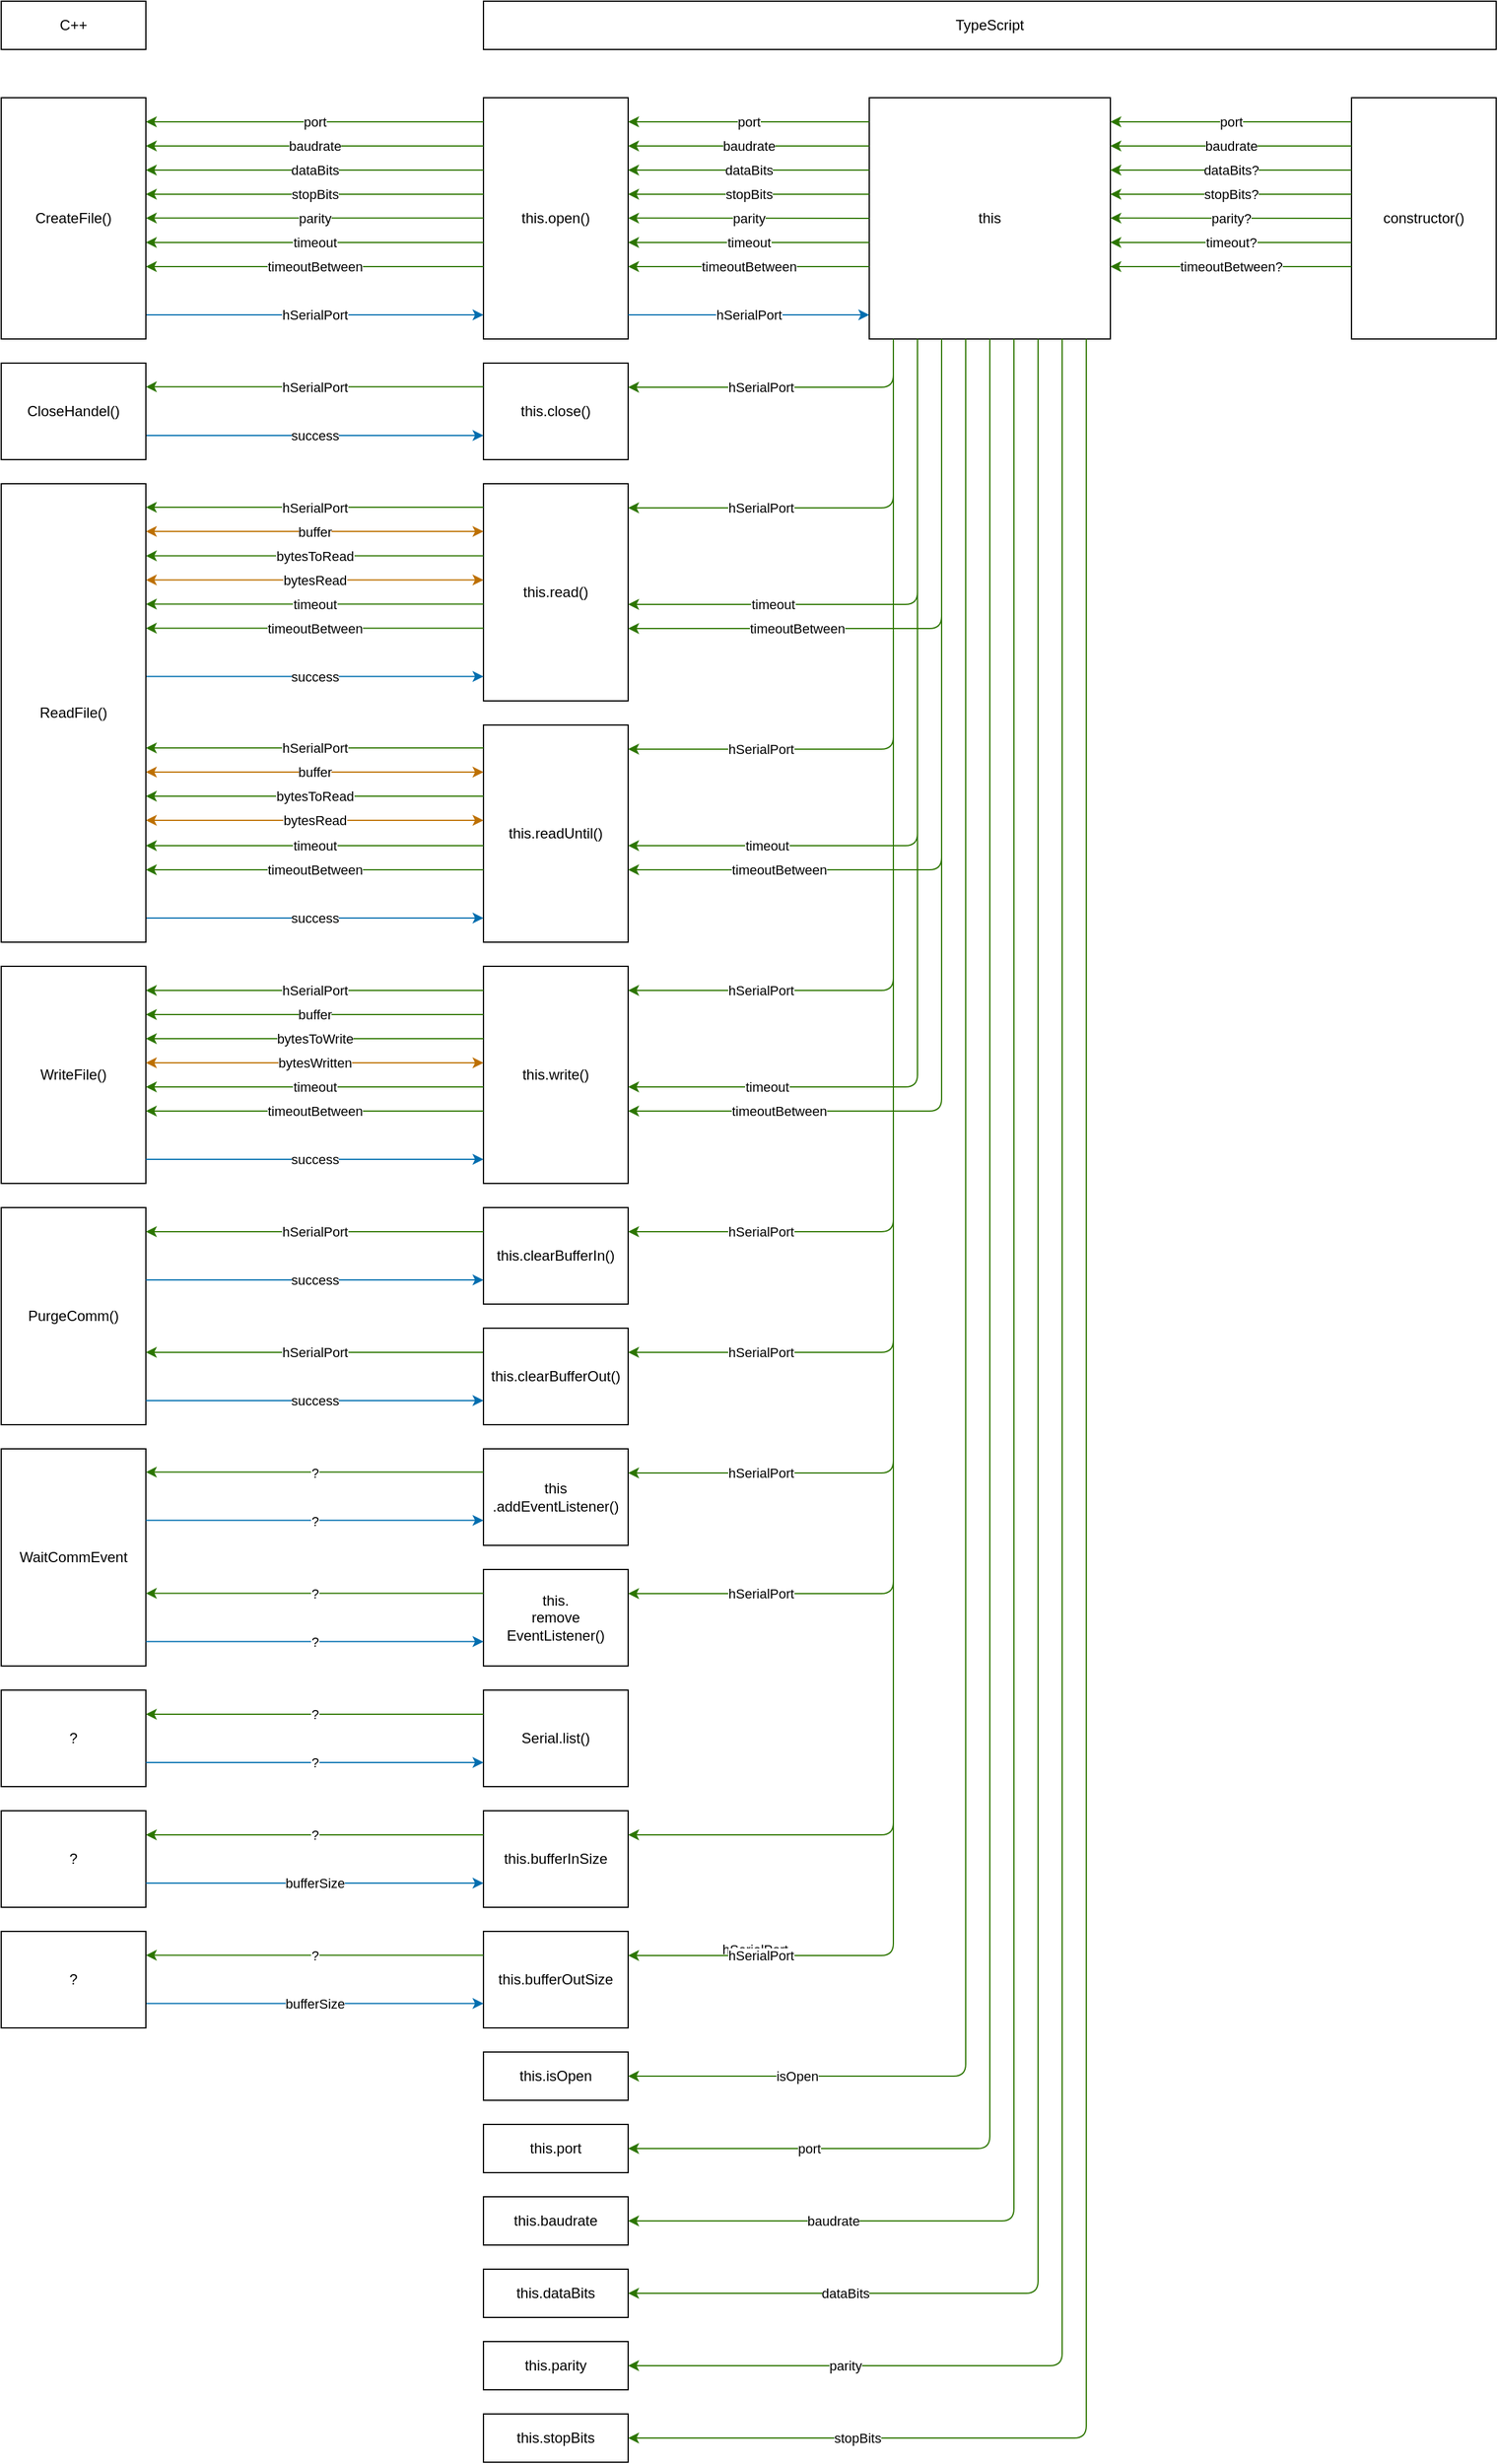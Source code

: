 <mxfile>
    <diagram id="6BHDI5Yu1fGclDImlAf5" name="Seite-1">
        <mxGraphModel dx="3342" dy="1607" grid="1" gridSize="10" guides="1" tooltips="1" connect="1" arrows="1" fold="1" page="1" pageScale="1" pageWidth="2000" pageHeight="2000" math="0" shadow="0">
            <root>
                <mxCell id="0"/>
                <mxCell id="1" parent="0"/>
                <mxCell id="4" value="this.open()" style="rounded=0;whiteSpace=wrap;html=1;" parent="1" vertex="1">
                    <mxGeometry x="520" y="160" width="120" height="200" as="geometry"/>
                </mxCell>
                <mxCell id="6" value="" style="endArrow=classic;html=1;fillColor=#60a917;strokeColor=#2D7600;" parent="1" edge="1">
                    <mxGeometry relative="1" as="geometry">
                        <mxPoint x="520" y="180" as="sourcePoint"/>
                        <mxPoint x="240" y="180" as="targetPoint"/>
                    </mxGeometry>
                </mxCell>
                <mxCell id="7" value="port" style="edgeLabel;resizable=0;html=1;align=center;verticalAlign=middle;" parent="6" connectable="0" vertex="1">
                    <mxGeometry relative="1" as="geometry"/>
                </mxCell>
                <mxCell id="8" value="" style="endArrow=classic;html=1;fillColor=#60a917;strokeColor=#2D7600;" parent="1" edge="1">
                    <mxGeometry relative="1" as="geometry">
                        <mxPoint x="520" y="200" as="sourcePoint"/>
                        <mxPoint x="240" y="200" as="targetPoint"/>
                    </mxGeometry>
                </mxCell>
                <mxCell id="9" value="baudrate" style="edgeLabel;resizable=0;html=1;align=center;verticalAlign=middle;" parent="8" connectable="0" vertex="1">
                    <mxGeometry relative="1" as="geometry"/>
                </mxCell>
                <mxCell id="10" value="" style="endArrow=classic;html=1;fillColor=#60a917;strokeColor=#2D7600;" parent="1" edge="1">
                    <mxGeometry relative="1" as="geometry">
                        <mxPoint x="520" y="220" as="sourcePoint"/>
                        <mxPoint x="240" y="220" as="targetPoint"/>
                    </mxGeometry>
                </mxCell>
                <mxCell id="11" value="dataBits" style="edgeLabel;resizable=0;html=1;align=center;verticalAlign=middle;" parent="10" connectable="0" vertex="1">
                    <mxGeometry relative="1" as="geometry"/>
                </mxCell>
                <mxCell id="12" value="" style="endArrow=classic;html=1;fillColor=#60a917;strokeColor=#2D7600;" parent="1" edge="1">
                    <mxGeometry relative="1" as="geometry">
                        <mxPoint x="520" y="240" as="sourcePoint"/>
                        <mxPoint x="240" y="240" as="targetPoint"/>
                    </mxGeometry>
                </mxCell>
                <mxCell id="13" value="stopBits" style="edgeLabel;resizable=0;html=1;align=center;verticalAlign=middle;" parent="12" connectable="0" vertex="1">
                    <mxGeometry relative="1" as="geometry"/>
                </mxCell>
                <mxCell id="14" value="" style="endArrow=classic;html=1;fillColor=#60a917;strokeColor=#2D7600;" parent="1" edge="1">
                    <mxGeometry relative="1" as="geometry">
                        <mxPoint x="520" y="259.8" as="sourcePoint"/>
                        <mxPoint x="240" y="259.8" as="targetPoint"/>
                    </mxGeometry>
                </mxCell>
                <mxCell id="15" value="parity" style="edgeLabel;resizable=0;html=1;align=center;verticalAlign=middle;" parent="14" connectable="0" vertex="1">
                    <mxGeometry relative="1" as="geometry"/>
                </mxCell>
                <mxCell id="16" value="" style="endArrow=classic;html=1;fillColor=#60a917;strokeColor=#2D7600;" parent="1" edge="1">
                    <mxGeometry relative="1" as="geometry">
                        <mxPoint x="520" y="280" as="sourcePoint"/>
                        <mxPoint x="240" y="280" as="targetPoint"/>
                    </mxGeometry>
                </mxCell>
                <mxCell id="17" value="timeout" style="edgeLabel;resizable=0;html=1;align=center;verticalAlign=middle;" parent="16" connectable="0" vertex="1">
                    <mxGeometry relative="1" as="geometry"/>
                </mxCell>
                <mxCell id="18" value="" style="endArrow=classic;html=1;fillColor=#60a917;strokeColor=#2D7600;" parent="1" edge="1">
                    <mxGeometry relative="1" as="geometry">
                        <mxPoint x="520" y="300" as="sourcePoint"/>
                        <mxPoint x="240" y="300" as="targetPoint"/>
                    </mxGeometry>
                </mxCell>
                <mxCell id="19" value="timeoutBetween" style="edgeLabel;resizable=0;html=1;align=center;verticalAlign=middle;" parent="18" connectable="0" vertex="1">
                    <mxGeometry relative="1" as="geometry"/>
                </mxCell>
                <mxCell id="20" value="" style="endArrow=classic;html=1;fillColor=#1ba1e2;strokeColor=#006EAF;" parent="1" edge="1">
                    <mxGeometry relative="1" as="geometry">
                        <mxPoint x="240" y="340" as="sourcePoint"/>
                        <mxPoint x="520" y="340" as="targetPoint"/>
                    </mxGeometry>
                </mxCell>
                <mxCell id="21" value="hSerialPort" style="edgeLabel;resizable=0;html=1;align=center;verticalAlign=middle;" parent="20" connectable="0" vertex="1">
                    <mxGeometry relative="1" as="geometry"/>
                </mxCell>
                <mxCell id="22" value="this.close()" style="rounded=0;whiteSpace=wrap;html=1;" parent="1" vertex="1">
                    <mxGeometry x="520" y="380" width="120" height="80" as="geometry"/>
                </mxCell>
                <mxCell id="23" value="" style="endArrow=classic;html=1;fillColor=#60a917;strokeColor=#2D7600;" parent="1" edge="1">
                    <mxGeometry relative="1" as="geometry">
                        <mxPoint x="520" y="399.66" as="sourcePoint"/>
                        <mxPoint x="240" y="399.66" as="targetPoint"/>
                    </mxGeometry>
                </mxCell>
                <mxCell id="24" value="hSerialPort" style="edgeLabel;resizable=0;html=1;align=center;verticalAlign=middle;" parent="23" connectable="0" vertex="1">
                    <mxGeometry relative="1" as="geometry"/>
                </mxCell>
                <mxCell id="25" value="this.read()" style="rounded=0;whiteSpace=wrap;html=1;" parent="1" vertex="1">
                    <mxGeometry x="520" y="480" width="120" height="180" as="geometry"/>
                </mxCell>
                <mxCell id="26" value="" style="endArrow=classic;html=1;fillColor=#60a917;strokeColor=#2D7600;" parent="1" edge="1">
                    <mxGeometry relative="1" as="geometry">
                        <mxPoint x="520" y="499.56" as="sourcePoint"/>
                        <mxPoint x="240" y="499.56" as="targetPoint"/>
                    </mxGeometry>
                </mxCell>
                <mxCell id="27" value="hSerialPort" style="edgeLabel;resizable=0;html=1;align=center;verticalAlign=middle;" parent="26" connectable="0" vertex="1">
                    <mxGeometry relative="1" as="geometry"/>
                </mxCell>
                <mxCell id="28" value="" style="endArrow=classic;html=1;startArrow=classic;startFill=1;fillColor=#f0a30a;strokeColor=#BD7000;" parent="1" edge="1">
                    <mxGeometry relative="1" as="geometry">
                        <mxPoint x="520" y="519.56" as="sourcePoint"/>
                        <mxPoint x="240" y="519.56" as="targetPoint"/>
                    </mxGeometry>
                </mxCell>
                <mxCell id="29" value="buffer" style="edgeLabel;resizable=0;html=1;align=center;verticalAlign=middle;" parent="28" connectable="0" vertex="1">
                    <mxGeometry relative="1" as="geometry"/>
                </mxCell>
                <mxCell id="30" value="" style="endArrow=classic;html=1;fillColor=#60a917;strokeColor=#2D7600;" parent="1" edge="1">
                    <mxGeometry relative="1" as="geometry">
                        <mxPoint x="520" y="539.76" as="sourcePoint"/>
                        <mxPoint x="240" y="539.76" as="targetPoint"/>
                    </mxGeometry>
                </mxCell>
                <mxCell id="31" value="bytesToRead" style="edgeLabel;resizable=0;html=1;align=center;verticalAlign=middle;" parent="30" connectable="0" vertex="1">
                    <mxGeometry relative="1" as="geometry"/>
                </mxCell>
                <mxCell id="32" value="" style="endArrow=classic;html=1;startArrow=classic;startFill=1;fillColor=#f0a30a;strokeColor=#BD7000;" parent="1" edge="1">
                    <mxGeometry relative="1" as="geometry">
                        <mxPoint x="520" y="559.76" as="sourcePoint"/>
                        <mxPoint x="240" y="559.76" as="targetPoint"/>
                    </mxGeometry>
                </mxCell>
                <mxCell id="33" value="bytesRead" style="edgeLabel;resizable=0;html=1;align=center;verticalAlign=middle;" parent="32" connectable="0" vertex="1">
                    <mxGeometry relative="1" as="geometry"/>
                </mxCell>
                <mxCell id="34" value="" style="endArrow=classic;html=1;fillColor=#1ba1e2;strokeColor=#006EAF;" parent="1" edge="1">
                    <mxGeometry relative="1" as="geometry">
                        <mxPoint x="240" y="639.76" as="sourcePoint"/>
                        <mxPoint x="520" y="639.76" as="targetPoint"/>
                    </mxGeometry>
                </mxCell>
                <mxCell id="35" value="success" style="edgeLabel;resizable=0;html=1;align=center;verticalAlign=middle;" parent="34" connectable="0" vertex="1">
                    <mxGeometry relative="1" as="geometry"/>
                </mxCell>
                <mxCell id="36" value="this.readUntil()" style="rounded=0;whiteSpace=wrap;html=1;" parent="1" vertex="1">
                    <mxGeometry x="520" y="680" width="120" height="180" as="geometry"/>
                </mxCell>
                <mxCell id="37" value="" style="endArrow=classic;html=1;fillColor=#60a917;strokeColor=#2D7600;" parent="1" edge="1">
                    <mxGeometry relative="1" as="geometry">
                        <mxPoint x="520" y="699" as="sourcePoint"/>
                        <mxPoint x="240" y="699" as="targetPoint"/>
                    </mxGeometry>
                </mxCell>
                <mxCell id="38" value="hSerialPort" style="edgeLabel;resizable=0;html=1;align=center;verticalAlign=middle;" parent="37" connectable="0" vertex="1">
                    <mxGeometry relative="1" as="geometry"/>
                </mxCell>
                <mxCell id="39" value="" style="endArrow=classic;html=1;startArrow=classic;startFill=1;fillColor=#f0a30a;strokeColor=#BD7000;" parent="1" edge="1">
                    <mxGeometry relative="1" as="geometry">
                        <mxPoint x="520" y="719" as="sourcePoint"/>
                        <mxPoint x="240" y="719" as="targetPoint"/>
                    </mxGeometry>
                </mxCell>
                <mxCell id="40" value="buffer" style="edgeLabel;resizable=0;html=1;align=center;verticalAlign=middle;" parent="39" connectable="0" vertex="1">
                    <mxGeometry relative="1" as="geometry"/>
                </mxCell>
                <mxCell id="41" value="" style="endArrow=classic;html=1;fillColor=#60a917;strokeColor=#2D7600;" parent="1" edge="1">
                    <mxGeometry relative="1" as="geometry">
                        <mxPoint x="520" y="739" as="sourcePoint"/>
                        <mxPoint x="240" y="739" as="targetPoint"/>
                    </mxGeometry>
                </mxCell>
                <mxCell id="42" value="bytesToRead" style="edgeLabel;resizable=0;html=1;align=center;verticalAlign=middle;" parent="41" connectable="0" vertex="1">
                    <mxGeometry relative="1" as="geometry"/>
                </mxCell>
                <mxCell id="43" value="" style="endArrow=classic;html=1;startArrow=classic;startFill=1;fillColor=#f0a30a;strokeColor=#BD7000;" parent="1" edge="1">
                    <mxGeometry relative="1" as="geometry">
                        <mxPoint x="520" y="759" as="sourcePoint"/>
                        <mxPoint x="240" y="759" as="targetPoint"/>
                    </mxGeometry>
                </mxCell>
                <mxCell id="44" value="bytesRead" style="edgeLabel;resizable=0;html=1;align=center;verticalAlign=middle;" parent="43" connectable="0" vertex="1">
                    <mxGeometry relative="1" as="geometry"/>
                </mxCell>
                <mxCell id="45" value="" style="endArrow=classic;html=1;fillColor=#1ba1e2;strokeColor=#006EAF;" parent="1" edge="1">
                    <mxGeometry relative="1" as="geometry">
                        <mxPoint x="240" y="840" as="sourcePoint"/>
                        <mxPoint x="520" y="840" as="targetPoint"/>
                    </mxGeometry>
                </mxCell>
                <mxCell id="46" value="success" style="edgeLabel;resizable=0;html=1;align=center;verticalAlign=middle;" parent="45" connectable="0" vertex="1">
                    <mxGeometry relative="1" as="geometry"/>
                </mxCell>
                <mxCell id="47" value="" style="endArrow=classic;html=1;fillColor=#60a917;strokeColor=#2D7600;" parent="1" edge="1">
                    <mxGeometry relative="1" as="geometry">
                        <mxPoint x="520" y="579.76" as="sourcePoint"/>
                        <mxPoint x="240" y="579.76" as="targetPoint"/>
                    </mxGeometry>
                </mxCell>
                <mxCell id="48" value="timeout" style="edgeLabel;resizable=0;html=1;align=center;verticalAlign=middle;" parent="47" connectable="0" vertex="1">
                    <mxGeometry relative="1" as="geometry"/>
                </mxCell>
                <mxCell id="49" value="" style="endArrow=classic;html=1;fillColor=#60a917;strokeColor=#2D7600;" parent="1" edge="1">
                    <mxGeometry relative="1" as="geometry">
                        <mxPoint x="520" y="599.76" as="sourcePoint"/>
                        <mxPoint x="240" y="599.76" as="targetPoint"/>
                    </mxGeometry>
                </mxCell>
                <mxCell id="50" value="timeoutBetween" style="edgeLabel;resizable=0;html=1;align=center;verticalAlign=middle;" parent="49" connectable="0" vertex="1">
                    <mxGeometry relative="1" as="geometry"/>
                </mxCell>
                <mxCell id="55" value="" style="endArrow=classic;html=1;fillColor=#1ba1e2;strokeColor=#006EAF;" parent="1" edge="1">
                    <mxGeometry relative="1" as="geometry">
                        <mxPoint x="240" y="440" as="sourcePoint"/>
                        <mxPoint x="520" y="440" as="targetPoint"/>
                    </mxGeometry>
                </mxCell>
                <mxCell id="56" value="success" style="edgeLabel;resizable=0;html=1;align=center;verticalAlign=middle;" parent="55" connectable="0" vertex="1">
                    <mxGeometry relative="1" as="geometry"/>
                </mxCell>
                <mxCell id="57" value="CloseHandel()" style="rounded=0;whiteSpace=wrap;html=1;" parent="1" vertex="1">
                    <mxGeometry x="120" y="380" width="120" height="80" as="geometry"/>
                </mxCell>
                <mxCell id="59" value="CreateFile()" style="rounded=0;whiteSpace=wrap;html=1;" parent="1" vertex="1">
                    <mxGeometry x="120" y="160" width="120" height="200" as="geometry"/>
                </mxCell>
                <mxCell id="60" value="ReadFile()" style="rounded=0;whiteSpace=wrap;html=1;" parent="1" vertex="1">
                    <mxGeometry x="120" y="480" width="120" height="380" as="geometry"/>
                </mxCell>
                <mxCell id="61" value="" style="endArrow=classic;html=1;fillColor=#60a917;strokeColor=#2D7600;" parent="1" edge="1">
                    <mxGeometry relative="1" as="geometry">
                        <mxPoint x="520.0" y="780" as="sourcePoint"/>
                        <mxPoint x="240" y="780" as="targetPoint"/>
                    </mxGeometry>
                </mxCell>
                <mxCell id="62" value="timeout" style="edgeLabel;resizable=0;html=1;align=center;verticalAlign=middle;" parent="61" connectable="0" vertex="1">
                    <mxGeometry relative="1" as="geometry"/>
                </mxCell>
                <mxCell id="63" value="" style="endArrow=classic;html=1;fillColor=#60a917;strokeColor=#2D7600;" parent="1" edge="1">
                    <mxGeometry relative="1" as="geometry">
                        <mxPoint x="520.0" y="800" as="sourcePoint"/>
                        <mxPoint x="240" y="800" as="targetPoint"/>
                    </mxGeometry>
                </mxCell>
                <mxCell id="64" value="timeoutBetween" style="edgeLabel;resizable=0;html=1;align=center;verticalAlign=middle;" parent="63" connectable="0" vertex="1">
                    <mxGeometry relative="1" as="geometry"/>
                </mxCell>
                <mxCell id="65" value="this.write()" style="rounded=0;whiteSpace=wrap;html=1;" parent="1" vertex="1">
                    <mxGeometry x="520" y="880" width="120" height="180" as="geometry"/>
                </mxCell>
                <mxCell id="66" value="" style="endArrow=classic;html=1;fillColor=#60a917;strokeColor=#2D7600;" parent="1" edge="1">
                    <mxGeometry relative="1" as="geometry">
                        <mxPoint x="520.0" y="900" as="sourcePoint"/>
                        <mxPoint x="240" y="900" as="targetPoint"/>
                    </mxGeometry>
                </mxCell>
                <mxCell id="67" value="hSerialPort" style="edgeLabel;resizable=0;html=1;align=center;verticalAlign=middle;" parent="66" connectable="0" vertex="1">
                    <mxGeometry relative="1" as="geometry"/>
                </mxCell>
                <mxCell id="68" value="WriteFile()" style="rounded=0;whiteSpace=wrap;html=1;" parent="1" vertex="1">
                    <mxGeometry x="120" y="880" width="120" height="180" as="geometry"/>
                </mxCell>
                <mxCell id="69" value="" style="endArrow=classic;html=1;startArrow=none;startFill=0;endFill=1;fillColor=#60a917;strokeColor=#2D7600;" parent="1" edge="1">
                    <mxGeometry relative="1" as="geometry">
                        <mxPoint x="520.0" y="920" as="sourcePoint"/>
                        <mxPoint x="240" y="920" as="targetPoint"/>
                    </mxGeometry>
                </mxCell>
                <mxCell id="70" value="buffer" style="edgeLabel;resizable=0;html=1;align=center;verticalAlign=middle;" parent="69" connectable="0" vertex="1">
                    <mxGeometry relative="1" as="geometry"/>
                </mxCell>
                <mxCell id="71" value="" style="endArrow=classic;html=1;fillColor=#60a917;strokeColor=#2D7600;" parent="1" edge="1">
                    <mxGeometry relative="1" as="geometry">
                        <mxPoint x="520.0" y="940" as="sourcePoint"/>
                        <mxPoint x="240" y="940" as="targetPoint"/>
                    </mxGeometry>
                </mxCell>
                <mxCell id="72" value="bytesToWrite" style="edgeLabel;resizable=0;html=1;align=center;verticalAlign=middle;" parent="71" connectable="0" vertex="1">
                    <mxGeometry relative="1" as="geometry"/>
                </mxCell>
                <mxCell id="73" value="" style="endArrow=classic;html=1;startArrow=classic;startFill=1;fillColor=#f0a30a;strokeColor=#BD7000;" parent="1" edge="1">
                    <mxGeometry relative="1" as="geometry">
                        <mxPoint x="520.0" y="960" as="sourcePoint"/>
                        <mxPoint x="240" y="960" as="targetPoint"/>
                    </mxGeometry>
                </mxCell>
                <mxCell id="74" value="bytesWritten" style="edgeLabel;resizable=0;html=1;align=center;verticalAlign=middle;" parent="73" connectable="0" vertex="1">
                    <mxGeometry relative="1" as="geometry"/>
                </mxCell>
                <mxCell id="75" value="" style="endArrow=classic;html=1;fillColor=#1ba1e2;strokeColor=#006EAF;" parent="1" edge="1">
                    <mxGeometry relative="1" as="geometry">
                        <mxPoint x="240" y="1040.0" as="sourcePoint"/>
                        <mxPoint x="520.0" y="1040.0" as="targetPoint"/>
                    </mxGeometry>
                </mxCell>
                <mxCell id="76" value="success" style="edgeLabel;resizable=0;html=1;align=center;verticalAlign=middle;" parent="75" connectable="0" vertex="1">
                    <mxGeometry relative="1" as="geometry"/>
                </mxCell>
                <mxCell id="77" value="this.clearBufferIn()" style="rounded=0;whiteSpace=wrap;html=1;" parent="1" vertex="1">
                    <mxGeometry x="520" y="1080" width="120" height="80" as="geometry"/>
                </mxCell>
                <mxCell id="78" value="PurgeComm()" style="rounded=0;whiteSpace=wrap;html=1;" parent="1" vertex="1">
                    <mxGeometry x="120" y="1080" width="120" height="180" as="geometry"/>
                </mxCell>
                <mxCell id="79" value="" style="endArrow=classic;html=1;fillColor=#60a917;strokeColor=#2D7600;" parent="1" edge="1">
                    <mxGeometry relative="1" as="geometry">
                        <mxPoint x="520.0" y="1100.0" as="sourcePoint"/>
                        <mxPoint x="240" y="1100.0" as="targetPoint"/>
                    </mxGeometry>
                </mxCell>
                <mxCell id="80" value="hSerialPort" style="edgeLabel;resizable=0;html=1;align=center;verticalAlign=middle;" parent="79" connectable="0" vertex="1">
                    <mxGeometry relative="1" as="geometry"/>
                </mxCell>
                <mxCell id="81" value="" style="endArrow=classic;html=1;fillColor=#1ba1e2;strokeColor=#006EAF;" parent="1" edge="1">
                    <mxGeometry relative="1" as="geometry">
                        <mxPoint x="240" y="1140.0" as="sourcePoint"/>
                        <mxPoint x="520.0" y="1140.0" as="targetPoint"/>
                    </mxGeometry>
                </mxCell>
                <mxCell id="82" value="success" style="edgeLabel;resizable=0;html=1;align=center;verticalAlign=middle;" parent="81" connectable="0" vertex="1">
                    <mxGeometry relative="1" as="geometry"/>
                </mxCell>
                <mxCell id="85" value="" style="endArrow=classic;html=1;fillColor=#60a917;strokeColor=#2D7600;" parent="1" edge="1">
                    <mxGeometry relative="1" as="geometry">
                        <mxPoint x="520.0" y="1200.0" as="sourcePoint"/>
                        <mxPoint x="240" y="1200.0" as="targetPoint"/>
                    </mxGeometry>
                </mxCell>
                <mxCell id="86" value="hSerialPort" style="edgeLabel;resizable=0;html=1;align=center;verticalAlign=middle;" parent="85" connectable="0" vertex="1">
                    <mxGeometry relative="1" as="geometry"/>
                </mxCell>
                <mxCell id="87" value="this.clearBufferOut()" style="rounded=0;whiteSpace=wrap;html=1;" parent="1" vertex="1">
                    <mxGeometry x="520" y="1180" width="120" height="80" as="geometry"/>
                </mxCell>
                <mxCell id="88" value="" style="endArrow=classic;html=1;fillColor=#1ba1e2;strokeColor=#006EAF;" parent="1" edge="1">
                    <mxGeometry relative="1" as="geometry">
                        <mxPoint x="240" y="1240.0" as="sourcePoint"/>
                        <mxPoint x="520.0" y="1240.0" as="targetPoint"/>
                    </mxGeometry>
                </mxCell>
                <mxCell id="89" value="success" style="edgeLabel;resizable=0;html=1;align=center;verticalAlign=middle;" parent="88" connectable="0" vertex="1">
                    <mxGeometry relative="1" as="geometry"/>
                </mxCell>
                <mxCell id="90" value="Serial.list()" style="rounded=0;whiteSpace=wrap;html=1;" parent="1" vertex="1">
                    <mxGeometry x="520" y="1480" width="120" height="80" as="geometry"/>
                </mxCell>
                <mxCell id="91" value="?" style="rounded=0;whiteSpace=wrap;html=1;" parent="1" vertex="1">
                    <mxGeometry x="120" y="1480" width="120" height="80" as="geometry"/>
                </mxCell>
                <mxCell id="92" value="" style="endArrow=classic;html=1;fillColor=#1ba1e2;strokeColor=#006EAF;" parent="1" edge="1">
                    <mxGeometry relative="1" as="geometry">
                        <mxPoint x="240" y="1540.0" as="sourcePoint"/>
                        <mxPoint x="520.0" y="1540.0" as="targetPoint"/>
                    </mxGeometry>
                </mxCell>
                <mxCell id="93" value="?" style="edgeLabel;resizable=0;html=1;align=center;verticalAlign=middle;" parent="92" connectable="0" vertex="1">
                    <mxGeometry relative="1" as="geometry"/>
                </mxCell>
                <mxCell id="94" value="" style="endArrow=classic;html=1;fillColor=#60a917;strokeColor=#2D7600;" parent="1" edge="1">
                    <mxGeometry relative="1" as="geometry">
                        <mxPoint x="520.0" y="1500.0" as="sourcePoint"/>
                        <mxPoint x="240" y="1500.0" as="targetPoint"/>
                    </mxGeometry>
                </mxCell>
                <mxCell id="95" value="?" style="edgeLabel;resizable=0;html=1;align=center;verticalAlign=middle;" parent="94" connectable="0" vertex="1">
                    <mxGeometry relative="1" as="geometry"/>
                </mxCell>
                <mxCell id="96" value="?" style="rounded=0;whiteSpace=wrap;html=1;" parent="1" vertex="1">
                    <mxGeometry x="120" y="1580" width="120" height="80" as="geometry"/>
                </mxCell>
                <mxCell id="97" value="this.bufferInSize" style="rounded=0;whiteSpace=wrap;html=1;" parent="1" vertex="1">
                    <mxGeometry x="520" y="1580" width="120" height="80" as="geometry"/>
                </mxCell>
                <mxCell id="98" value="this.bufferOutSize" style="rounded=0;whiteSpace=wrap;html=1;" parent="1" vertex="1">
                    <mxGeometry x="520" y="1680" width="120" height="80" as="geometry"/>
                </mxCell>
                <mxCell id="99" value="" style="endArrow=classic;html=1;fillColor=#60a917;strokeColor=#2D7600;" parent="1" edge="1">
                    <mxGeometry relative="1" as="geometry">
                        <mxPoint x="520.0" y="1600.0" as="sourcePoint"/>
                        <mxPoint x="240" y="1600.0" as="targetPoint"/>
                    </mxGeometry>
                </mxCell>
                <mxCell id="100" value="?" style="edgeLabel;resizable=0;html=1;align=center;verticalAlign=middle;" parent="99" connectable="0" vertex="1">
                    <mxGeometry relative="1" as="geometry"/>
                </mxCell>
                <mxCell id="101" value="" style="endArrow=classic;html=1;fillColor=#1ba1e2;strokeColor=#006EAF;" parent="1" edge="1">
                    <mxGeometry relative="1" as="geometry">
                        <mxPoint x="240" y="1640.0" as="sourcePoint"/>
                        <mxPoint x="520.0" y="1640.0" as="targetPoint"/>
                    </mxGeometry>
                </mxCell>
                <mxCell id="102" value="bufferSize" style="edgeLabel;resizable=0;html=1;align=center;verticalAlign=middle;" parent="101" connectable="0" vertex="1">
                    <mxGeometry relative="1" as="geometry"/>
                </mxCell>
                <mxCell id="103" value="" style="endArrow=classic;html=1;fillColor=#60a917;strokeColor=#2D7600;" parent="1" edge="1">
                    <mxGeometry relative="1" as="geometry">
                        <mxPoint x="520.0" y="1699.76" as="sourcePoint"/>
                        <mxPoint x="240" y="1699.76" as="targetPoint"/>
                    </mxGeometry>
                </mxCell>
                <mxCell id="104" value="?" style="edgeLabel;resizable=0;html=1;align=center;verticalAlign=middle;" parent="103" connectable="0" vertex="1">
                    <mxGeometry relative="1" as="geometry"/>
                </mxCell>
                <mxCell id="105" value="" style="endArrow=classic;html=1;fillColor=#1ba1e2;strokeColor=#006EAF;" parent="1" edge="1">
                    <mxGeometry relative="1" as="geometry">
                        <mxPoint x="240" y="1739.76" as="sourcePoint"/>
                        <mxPoint x="520.0" y="1739.76" as="targetPoint"/>
                    </mxGeometry>
                </mxCell>
                <mxCell id="106" value="bufferSize" style="edgeLabel;resizable=0;html=1;align=center;verticalAlign=middle;" parent="105" connectable="0" vertex="1">
                    <mxGeometry relative="1" as="geometry"/>
                </mxCell>
                <mxCell id="107" value="?" style="rounded=0;whiteSpace=wrap;html=1;" parent="1" vertex="1">
                    <mxGeometry x="120" y="1680" width="120" height="80" as="geometry"/>
                </mxCell>
                <mxCell id="108" value="constructor()" style="rounded=0;whiteSpace=wrap;html=1;" parent="1" vertex="1">
                    <mxGeometry x="1240" y="160" width="120" height="200" as="geometry"/>
                </mxCell>
                <mxCell id="123" value="this" style="rounded=0;whiteSpace=wrap;html=1;" parent="1" vertex="1">
                    <mxGeometry x="840" y="160" width="200" height="200" as="geometry"/>
                </mxCell>
                <mxCell id="125" value="" style="endArrow=classic;html=1;fillColor=#60a917;strokeColor=#2D7600;" parent="1" edge="1">
                    <mxGeometry relative="1" as="geometry">
                        <mxPoint x="840" y="180" as="sourcePoint"/>
                        <mxPoint x="640" y="180" as="targetPoint"/>
                    </mxGeometry>
                </mxCell>
                <mxCell id="126" value="port" style="edgeLabel;resizable=0;html=1;align=center;verticalAlign=middle;" parent="125" connectable="0" vertex="1">
                    <mxGeometry relative="1" as="geometry"/>
                </mxCell>
                <mxCell id="127" value="" style="endArrow=classic;html=1;fillColor=#60a917;strokeColor=#2D7600;" parent="1" edge="1">
                    <mxGeometry relative="1" as="geometry">
                        <mxPoint x="840" y="200" as="sourcePoint"/>
                        <mxPoint x="640" y="200" as="targetPoint"/>
                    </mxGeometry>
                </mxCell>
                <mxCell id="128" value="baudrate" style="edgeLabel;resizable=0;html=1;align=center;verticalAlign=middle;" parent="127" connectable="0" vertex="1">
                    <mxGeometry relative="1" as="geometry"/>
                </mxCell>
                <mxCell id="129" value="" style="endArrow=classic;html=1;fillColor=#60a917;strokeColor=#2D7600;" parent="1" edge="1">
                    <mxGeometry relative="1" as="geometry">
                        <mxPoint x="840" y="220" as="sourcePoint"/>
                        <mxPoint x="640" y="220" as="targetPoint"/>
                    </mxGeometry>
                </mxCell>
                <mxCell id="130" value="dataBits" style="edgeLabel;resizable=0;html=1;align=center;verticalAlign=middle;" parent="129" connectable="0" vertex="1">
                    <mxGeometry relative="1" as="geometry"/>
                </mxCell>
                <mxCell id="131" value="" style="endArrow=classic;html=1;fillColor=#60a917;strokeColor=#2D7600;" parent="1" edge="1">
                    <mxGeometry relative="1" as="geometry">
                        <mxPoint x="840" y="240" as="sourcePoint"/>
                        <mxPoint x="640" y="240" as="targetPoint"/>
                    </mxGeometry>
                </mxCell>
                <mxCell id="132" value="stopBits" style="edgeLabel;resizable=0;html=1;align=center;verticalAlign=middle;" parent="131" connectable="0" vertex="1">
                    <mxGeometry relative="1" as="geometry"/>
                </mxCell>
                <mxCell id="133" value="" style="endArrow=classic;html=1;fillColor=#60a917;strokeColor=#2D7600;" parent="1" edge="1">
                    <mxGeometry relative="1" as="geometry">
                        <mxPoint x="840" y="260" as="sourcePoint"/>
                        <mxPoint x="640" y="259.8" as="targetPoint"/>
                    </mxGeometry>
                </mxCell>
                <mxCell id="134" value="parity" style="edgeLabel;resizable=0;html=1;align=center;verticalAlign=middle;" parent="133" connectable="0" vertex="1">
                    <mxGeometry relative="1" as="geometry"/>
                </mxCell>
                <mxCell id="135" value="" style="endArrow=classic;html=1;fillColor=#60a917;strokeColor=#2D7600;" parent="1" edge="1">
                    <mxGeometry relative="1" as="geometry">
                        <mxPoint x="840" y="280" as="sourcePoint"/>
                        <mxPoint x="640" y="280" as="targetPoint"/>
                    </mxGeometry>
                </mxCell>
                <mxCell id="136" value="timeout" style="edgeLabel;resizable=0;html=1;align=center;verticalAlign=middle;" parent="135" connectable="0" vertex="1">
                    <mxGeometry relative="1" as="geometry"/>
                </mxCell>
                <mxCell id="137" value="" style="endArrow=classic;html=1;fillColor=#60a917;strokeColor=#2D7600;" parent="1" edge="1">
                    <mxGeometry relative="1" as="geometry">
                        <mxPoint x="840" y="300" as="sourcePoint"/>
                        <mxPoint x="640" y="300" as="targetPoint"/>
                    </mxGeometry>
                </mxCell>
                <mxCell id="138" value="timeoutBetween" style="edgeLabel;resizable=0;html=1;align=center;verticalAlign=middle;" parent="137" connectable="0" vertex="1">
                    <mxGeometry relative="1" as="geometry"/>
                </mxCell>
                <mxCell id="139" value="" style="endArrow=classic;html=1;fillColor=#1ba1e2;strokeColor=#006EAF;" parent="1" edge="1">
                    <mxGeometry relative="1" as="geometry">
                        <mxPoint x="640" y="340" as="sourcePoint"/>
                        <mxPoint x="840" y="340" as="targetPoint"/>
                    </mxGeometry>
                </mxCell>
                <mxCell id="140" value="hSerialPort" style="edgeLabel;resizable=0;html=1;align=center;verticalAlign=middle;" parent="139" connectable="0" vertex="1">
                    <mxGeometry relative="1" as="geometry"/>
                </mxCell>
                <mxCell id="141" value="" style="endArrow=classic;html=1;fillColor=#60a917;strokeColor=#2D7600;" parent="1" edge="1">
                    <mxGeometry relative="1" as="geometry">
                        <mxPoint x="860" y="360" as="sourcePoint"/>
                        <mxPoint x="640" y="400" as="targetPoint"/>
                        <Array as="points">
                            <mxPoint x="860" y="400"/>
                        </Array>
                    </mxGeometry>
                </mxCell>
                <mxCell id="142" value="hSerialPort" style="edgeLabel;resizable=0;html=1;align=center;verticalAlign=middle;" parent="141" connectable="0" vertex="1">
                    <mxGeometry relative="1" as="geometry">
                        <mxPoint x="-20" as="offset"/>
                    </mxGeometry>
                </mxCell>
                <mxCell id="143" value="" style="endArrow=classic;html=1;fillColor=#60a917;strokeColor=#2D7600;" parent="1" edge="1">
                    <mxGeometry relative="1" as="geometry">
                        <mxPoint x="860" y="390" as="sourcePoint"/>
                        <mxPoint x="640" y="500" as="targetPoint"/>
                        <Array as="points">
                            <mxPoint x="860" y="500"/>
                        </Array>
                    </mxGeometry>
                </mxCell>
                <mxCell id="144" value="hSerialPort" style="edgeLabel;resizable=0;html=1;align=center;verticalAlign=middle;" parent="143" connectable="0" vertex="1">
                    <mxGeometry relative="1" as="geometry">
                        <mxPoint x="-55" as="offset"/>
                    </mxGeometry>
                </mxCell>
                <mxCell id="145" value="" style="endArrow=classic;html=1;fillColor=#60a917;strokeColor=#2D7600;" parent="1" edge="1">
                    <mxGeometry relative="1" as="geometry">
                        <mxPoint x="880" y="360" as="sourcePoint"/>
                        <mxPoint x="640" y="580" as="targetPoint"/>
                        <Array as="points">
                            <mxPoint x="880" y="580"/>
                        </Array>
                    </mxGeometry>
                </mxCell>
                <mxCell id="146" value="timeout" style="edgeLabel;resizable=0;html=1;align=center;verticalAlign=middle;" parent="145" connectable="0" vertex="1">
                    <mxGeometry relative="1" as="geometry">
                        <mxPoint x="-110" as="offset"/>
                    </mxGeometry>
                </mxCell>
                <mxCell id="147" value="" style="endArrow=classic;html=1;fillColor=#60a917;strokeColor=#2D7600;" parent="1" edge="1">
                    <mxGeometry relative="1" as="geometry">
                        <mxPoint x="900" y="360" as="sourcePoint"/>
                        <mxPoint x="640" y="600" as="targetPoint"/>
                        <Array as="points">
                            <mxPoint x="900" y="600"/>
                        </Array>
                    </mxGeometry>
                </mxCell>
                <mxCell id="148" value="timeoutBetween" style="edgeLabel;resizable=0;html=1;align=center;verticalAlign=middle;" parent="147" connectable="0" vertex="1">
                    <mxGeometry relative="1" as="geometry">
                        <mxPoint x="-110" as="offset"/>
                    </mxGeometry>
                </mxCell>
                <mxCell id="149" value="" style="endArrow=classic;html=1;fillColor=#60a917;strokeColor=#2D7600;" parent="1" edge="1">
                    <mxGeometry relative="1" as="geometry">
                        <mxPoint x="860" y="490" as="sourcePoint"/>
                        <mxPoint x="640" y="700" as="targetPoint"/>
                        <Array as="points">
                            <mxPoint x="860" y="700"/>
                        </Array>
                    </mxGeometry>
                </mxCell>
                <mxCell id="150" value="hSerialPort" style="edgeLabel;resizable=0;html=1;align=center;verticalAlign=middle;" parent="149" connectable="0" vertex="1">
                    <mxGeometry relative="1" as="geometry">
                        <mxPoint x="-105" as="offset"/>
                    </mxGeometry>
                </mxCell>
                <mxCell id="151" value="" style="endArrow=classic;html=1;fillColor=#60a917;strokeColor=#2D7600;" parent="1" edge="1">
                    <mxGeometry relative="1" as="geometry">
                        <mxPoint x="880" y="570" as="sourcePoint"/>
                        <mxPoint x="640" y="780" as="targetPoint"/>
                        <Array as="points">
                            <mxPoint x="880" y="780"/>
                        </Array>
                    </mxGeometry>
                </mxCell>
                <mxCell id="152" value="timeout" style="edgeLabel;resizable=0;html=1;align=center;verticalAlign=middle;" parent="151" connectable="0" vertex="1">
                    <mxGeometry relative="1" as="geometry">
                        <mxPoint x="-110" as="offset"/>
                    </mxGeometry>
                </mxCell>
                <mxCell id="153" value="" style="endArrow=classic;html=1;fillColor=#60a917;strokeColor=#2D7600;" parent="1" edge="1">
                    <mxGeometry relative="1" as="geometry">
                        <mxPoint x="900" y="590" as="sourcePoint"/>
                        <mxPoint x="640" y="800" as="targetPoint"/>
                        <Array as="points">
                            <mxPoint x="900" y="800"/>
                        </Array>
                    </mxGeometry>
                </mxCell>
                <mxCell id="154" value="timeoutBetween" style="edgeLabel;resizable=0;html=1;align=center;verticalAlign=middle;" parent="153" connectable="0" vertex="1">
                    <mxGeometry relative="1" as="geometry">
                        <mxPoint x="-110" as="offset"/>
                    </mxGeometry>
                </mxCell>
                <mxCell id="155" value="" style="endArrow=classic;html=1;fillColor=#60a917;strokeColor=#2D7600;" parent="1" edge="1">
                    <mxGeometry relative="1" as="geometry">
                        <mxPoint x="520.0" y="1000" as="sourcePoint"/>
                        <mxPoint x="240" y="1000" as="targetPoint"/>
                    </mxGeometry>
                </mxCell>
                <mxCell id="156" value="timeoutBetween" style="edgeLabel;resizable=0;html=1;align=center;verticalAlign=middle;" parent="155" connectable="0" vertex="1">
                    <mxGeometry relative="1" as="geometry"/>
                </mxCell>
                <mxCell id="157" value="" style="endArrow=classic;html=1;fillColor=#60a917;strokeColor=#2D7600;" parent="1" edge="1">
                    <mxGeometry relative="1" as="geometry">
                        <mxPoint x="520.0" y="980" as="sourcePoint"/>
                        <mxPoint x="240" y="980" as="targetPoint"/>
                    </mxGeometry>
                </mxCell>
                <mxCell id="158" value="timeout" style="edgeLabel;resizable=0;html=1;align=center;verticalAlign=middle;" parent="157" connectable="0" vertex="1">
                    <mxGeometry relative="1" as="geometry"/>
                </mxCell>
                <mxCell id="159" value="" style="endArrow=classic;html=1;fillColor=#60a917;strokeColor=#2D7600;" parent="1" edge="1">
                    <mxGeometry relative="1" as="geometry">
                        <mxPoint x="880" y="770" as="sourcePoint"/>
                        <mxPoint x="640" y="980" as="targetPoint"/>
                        <Array as="points">
                            <mxPoint x="880" y="980"/>
                        </Array>
                    </mxGeometry>
                </mxCell>
                <mxCell id="160" value="timeout" style="edgeLabel;resizable=0;html=1;align=center;verticalAlign=middle;" parent="159" connectable="0" vertex="1">
                    <mxGeometry relative="1" as="geometry">
                        <mxPoint x="-110" as="offset"/>
                    </mxGeometry>
                </mxCell>
                <mxCell id="161" value="" style="endArrow=classic;html=1;fillColor=#60a917;strokeColor=#2D7600;" parent="1" edge="1">
                    <mxGeometry relative="1" as="geometry">
                        <mxPoint x="900" y="790" as="sourcePoint"/>
                        <mxPoint x="640" y="1000" as="targetPoint"/>
                        <Array as="points">
                            <mxPoint x="900" y="1000"/>
                        </Array>
                    </mxGeometry>
                </mxCell>
                <mxCell id="162" value="timeoutBetween" style="edgeLabel;resizable=0;html=1;align=center;verticalAlign=middle;" parent="161" connectable="0" vertex="1">
                    <mxGeometry relative="1" as="geometry">
                        <mxPoint x="-110" as="offset"/>
                    </mxGeometry>
                </mxCell>
                <mxCell id="178" value="" style="endArrow=classic;html=1;fillColor=#60a917;strokeColor=#2D7600;" parent="1" edge="1">
                    <mxGeometry relative="1" as="geometry">
                        <mxPoint x="1240" y="180" as="sourcePoint"/>
                        <mxPoint x="1040" y="180" as="targetPoint"/>
                    </mxGeometry>
                </mxCell>
                <mxCell id="179" value="port" style="edgeLabel;resizable=0;html=1;align=center;verticalAlign=middle;" parent="178" connectable="0" vertex="1">
                    <mxGeometry relative="1" as="geometry"/>
                </mxCell>
                <mxCell id="180" value="" style="endArrow=classic;html=1;fillColor=#60a917;strokeColor=#2D7600;" parent="1" edge="1">
                    <mxGeometry relative="1" as="geometry">
                        <mxPoint x="1240" y="200" as="sourcePoint"/>
                        <mxPoint x="1040" y="200" as="targetPoint"/>
                    </mxGeometry>
                </mxCell>
                <mxCell id="181" value="baudrate" style="edgeLabel;resizable=0;html=1;align=center;verticalAlign=middle;" parent="180" connectable="0" vertex="1">
                    <mxGeometry relative="1" as="geometry"/>
                </mxCell>
                <mxCell id="182" value="" style="endArrow=classic;html=1;fillColor=#60a917;strokeColor=#2D7600;" parent="1" edge="1">
                    <mxGeometry relative="1" as="geometry">
                        <mxPoint x="1240" y="220" as="sourcePoint"/>
                        <mxPoint x="1040" y="220" as="targetPoint"/>
                    </mxGeometry>
                </mxCell>
                <mxCell id="183" value="dataBits?" style="edgeLabel;resizable=0;html=1;align=center;verticalAlign=middle;" parent="182" connectable="0" vertex="1">
                    <mxGeometry relative="1" as="geometry"/>
                </mxCell>
                <mxCell id="184" value="" style="endArrow=classic;html=1;fillColor=#60a917;strokeColor=#2D7600;" parent="1" edge="1">
                    <mxGeometry relative="1" as="geometry">
                        <mxPoint x="1240" y="240" as="sourcePoint"/>
                        <mxPoint x="1040" y="240" as="targetPoint"/>
                    </mxGeometry>
                </mxCell>
                <mxCell id="185" value="stopBits?" style="edgeLabel;resizable=0;html=1;align=center;verticalAlign=middle;" parent="184" connectable="0" vertex="1">
                    <mxGeometry relative="1" as="geometry"/>
                </mxCell>
                <mxCell id="186" value="" style="endArrow=classic;html=1;fillColor=#60a917;strokeColor=#2D7600;" parent="1" edge="1">
                    <mxGeometry relative="1" as="geometry">
                        <mxPoint x="1240" y="260" as="sourcePoint"/>
                        <mxPoint x="1040" y="259.8" as="targetPoint"/>
                    </mxGeometry>
                </mxCell>
                <mxCell id="187" value="parity?" style="edgeLabel;resizable=0;html=1;align=center;verticalAlign=middle;" parent="186" connectable="0" vertex="1">
                    <mxGeometry relative="1" as="geometry"/>
                </mxCell>
                <mxCell id="188" value="" style="endArrow=classic;html=1;fillColor=#60a917;strokeColor=#2D7600;" parent="1" edge="1">
                    <mxGeometry relative="1" as="geometry">
                        <mxPoint x="1240" y="280" as="sourcePoint"/>
                        <mxPoint x="1040" y="280" as="targetPoint"/>
                    </mxGeometry>
                </mxCell>
                <mxCell id="189" value="timeout?" style="edgeLabel;resizable=0;html=1;align=center;verticalAlign=middle;" parent="188" connectable="0" vertex="1">
                    <mxGeometry relative="1" as="geometry"/>
                </mxCell>
                <mxCell id="190" value="" style="endArrow=classic;html=1;fillColor=#60a917;strokeColor=#2D7600;" parent="1" edge="1">
                    <mxGeometry relative="1" as="geometry">
                        <mxPoint x="1240" y="300" as="sourcePoint"/>
                        <mxPoint x="1040" y="300" as="targetPoint"/>
                    </mxGeometry>
                </mxCell>
                <mxCell id="191" value="timeoutBetween?" style="edgeLabel;resizable=0;html=1;align=center;verticalAlign=middle;" parent="190" connectable="0" vertex="1">
                    <mxGeometry relative="1" as="geometry"/>
                </mxCell>
                <mxCell id="192" value="TypeScript" style="rounded=0;whiteSpace=wrap;html=1;" parent="1" vertex="1">
                    <mxGeometry x="520" y="80" width="840" height="40" as="geometry"/>
                </mxCell>
                <mxCell id="193" value="this.isOpen" style="rounded=0;whiteSpace=wrap;html=1;" parent="1" vertex="1">
                    <mxGeometry x="520" y="1780" width="120" height="40" as="geometry"/>
                </mxCell>
                <mxCell id="198" value="" style="endArrow=classic;html=1;fillColor=#60a917;strokeColor=#2D7600;entryX=1;entryY=0.5;entryDx=0;entryDy=0;" parent="1" edge="1" target="193">
                    <mxGeometry relative="1" as="geometry">
                        <mxPoint x="920" y="360" as="sourcePoint"/>
                        <mxPoint x="640" y="1600" as="targetPoint"/>
                        <Array as="points">
                            <mxPoint x="920" y="1800"/>
                        </Array>
                    </mxGeometry>
                </mxCell>
                <mxCell id="199" value="isOpen" style="edgeLabel;resizable=0;html=1;align=center;verticalAlign=middle;" parent="198" connectable="0" vertex="1">
                    <mxGeometry relative="1" as="geometry">
                        <mxPoint x="-140" y="580" as="offset"/>
                    </mxGeometry>
                </mxCell>
                <mxCell id="200" value="this.port" style="rounded=0;whiteSpace=wrap;html=1;" parent="1" vertex="1">
                    <mxGeometry x="520" y="1840" width="120" height="40" as="geometry"/>
                </mxCell>
                <mxCell id="201" value="" style="endArrow=classic;html=1;fillColor=#60a917;strokeColor=#2D7600;" parent="1" edge="1">
                    <mxGeometry relative="1" as="geometry">
                        <mxPoint x="860" y="690" as="sourcePoint"/>
                        <mxPoint x="640" y="900" as="targetPoint"/>
                        <Array as="points">
                            <mxPoint x="860" y="900"/>
                        </Array>
                    </mxGeometry>
                </mxCell>
                <mxCell id="202" value="hSerialPort" style="edgeLabel;resizable=0;html=1;align=center;verticalAlign=middle;" parent="201" connectable="0" vertex="1">
                    <mxGeometry relative="1" as="geometry">
                        <mxPoint x="-105" as="offset"/>
                    </mxGeometry>
                </mxCell>
                <mxCell id="203" value="" style="endArrow=classic;html=1;fillColor=#60a917;strokeColor=#2D7600;" parent="1" edge="1">
                    <mxGeometry relative="1" as="geometry">
                        <mxPoint x="860" y="890" as="sourcePoint"/>
                        <mxPoint x="640" y="1100.0" as="targetPoint"/>
                        <Array as="points">
                            <mxPoint x="860" y="1100"/>
                        </Array>
                    </mxGeometry>
                </mxCell>
                <mxCell id="204" value="hSerialPort" style="edgeLabel;resizable=0;html=1;align=center;verticalAlign=middle;" parent="203" connectable="0" vertex="1">
                    <mxGeometry relative="1" as="geometry">
                        <mxPoint x="-105" as="offset"/>
                    </mxGeometry>
                </mxCell>
                <mxCell id="205" value="" style="endArrow=classic;html=1;fillColor=#60a917;strokeColor=#2D7600;" parent="1" edge="1">
                    <mxGeometry relative="1" as="geometry">
                        <mxPoint x="860" y="1090" as="sourcePoint"/>
                        <mxPoint x="640" y="1200" as="targetPoint"/>
                        <Array as="points">
                            <mxPoint x="860" y="1200"/>
                        </Array>
                    </mxGeometry>
                </mxCell>
                <mxCell id="206" value="hSerialPort" style="edgeLabel;resizable=0;html=1;align=center;verticalAlign=middle;" parent="205" connectable="0" vertex="1">
                    <mxGeometry relative="1" as="geometry">
                        <mxPoint x="-55" as="offset"/>
                    </mxGeometry>
                </mxCell>
                <mxCell id="207" value="" style="endArrow=classic;html=1;fillColor=#60a917;strokeColor=#2D7600;entryX=1;entryY=0.5;entryDx=0;entryDy=0;" parent="1" edge="1" target="200">
                    <mxGeometry relative="1" as="geometry">
                        <mxPoint x="940" y="360" as="sourcePoint"/>
                        <mxPoint x="670" y="1750" as="targetPoint"/>
                        <Array as="points">
                            <mxPoint x="940" y="1860"/>
                        </Array>
                    </mxGeometry>
                </mxCell>
                <mxCell id="208" value="port" style="edgeLabel;resizable=0;html=1;align=center;verticalAlign=middle;" parent="207" connectable="0" vertex="1">
                    <mxGeometry relative="1" as="geometry">
                        <mxPoint x="-150" y="600" as="offset"/>
                    </mxGeometry>
                </mxCell>
                <mxCell id="209" value="this.baudrate" style="rounded=0;whiteSpace=wrap;html=1;" parent="1" vertex="1">
                    <mxGeometry x="520" y="1900" width="120" height="40" as="geometry"/>
                </mxCell>
                <mxCell id="210" value="" style="endArrow=classic;html=1;fillColor=#60a917;strokeColor=#2D7600;entryX=1;entryY=0.5;entryDx=0;entryDy=0;" parent="1" edge="1" target="209">
                    <mxGeometry relative="1" as="geometry">
                        <mxPoint x="960" y="360" as="sourcePoint"/>
                        <mxPoint x="640" y="1720" as="targetPoint"/>
                        <Array as="points">
                            <mxPoint x="960" y="1920"/>
                        </Array>
                    </mxGeometry>
                </mxCell>
                <mxCell id="211" value="baudrate" style="edgeLabel;resizable=0;html=1;align=center;verticalAlign=middle;" parent="210" connectable="0" vertex="1">
                    <mxGeometry relative="1" as="geometry">
                        <mxPoint x="-150" y="620" as="offset"/>
                    </mxGeometry>
                </mxCell>
                <mxCell id="212" value="this.dataBits" style="rounded=0;whiteSpace=wrap;html=1;" parent="1" vertex="1">
                    <mxGeometry x="520" y="1960" width="120" height="40" as="geometry"/>
                </mxCell>
                <mxCell id="213" value="this.parity" style="rounded=0;whiteSpace=wrap;html=1;" parent="1" vertex="1">
                    <mxGeometry x="520" y="2020" width="120" height="40" as="geometry"/>
                </mxCell>
                <mxCell id="214" value="this.stopBits" style="rounded=0;whiteSpace=wrap;html=1;" parent="1" vertex="1">
                    <mxGeometry x="520" y="2080" width="120" height="40" as="geometry"/>
                </mxCell>
                <mxCell id="215" value="" style="endArrow=classic;html=1;fillColor=#60a917;strokeColor=#2D7600;entryX=1;entryY=0.5;entryDx=0;entryDy=0;" parent="1" edge="1" target="212">
                    <mxGeometry relative="1" as="geometry">
                        <mxPoint x="980" y="360" as="sourcePoint"/>
                        <mxPoint x="640" y="1780" as="targetPoint"/>
                        <Array as="points">
                            <mxPoint x="980" y="1980"/>
                        </Array>
                    </mxGeometry>
                </mxCell>
                <mxCell id="216" value="dataBits" style="edgeLabel;resizable=0;html=1;align=center;verticalAlign=middle;" parent="215" connectable="0" vertex="1">
                    <mxGeometry relative="1" as="geometry">
                        <mxPoint x="-160" y="640" as="offset"/>
                    </mxGeometry>
                </mxCell>
                <mxCell id="217" value="" style="endArrow=classic;html=1;fillColor=#60a917;strokeColor=#2D7600;entryX=1;entryY=0.5;entryDx=0;entryDy=0;" parent="1" edge="1" target="213">
                    <mxGeometry relative="1" as="geometry">
                        <mxPoint x="1000" y="360" as="sourcePoint"/>
                        <mxPoint x="640" y="1840" as="targetPoint"/>
                        <Array as="points">
                            <mxPoint x="1000" y="2040"/>
                        </Array>
                    </mxGeometry>
                </mxCell>
                <mxCell id="218" value="parity" style="edgeLabel;resizable=0;html=1;align=center;verticalAlign=middle;" parent="217" connectable="0" vertex="1">
                    <mxGeometry relative="1" as="geometry">
                        <mxPoint x="-180" y="660" as="offset"/>
                    </mxGeometry>
                </mxCell>
                <mxCell id="219" value="" style="endArrow=classic;html=1;fillColor=#60a917;strokeColor=#2D7600;entryX=1;entryY=0.5;entryDx=0;entryDy=0;" parent="1" edge="1" target="214">
                    <mxGeometry relative="1" as="geometry">
                        <mxPoint x="1020" y="360" as="sourcePoint"/>
                        <mxPoint x="660" y="2050" as="targetPoint"/>
                        <Array as="points">
                            <mxPoint x="1020" y="2100"/>
                        </Array>
                    </mxGeometry>
                </mxCell>
                <mxCell id="220" value="stopBits" style="edgeLabel;resizable=0;html=1;align=center;verticalAlign=middle;" parent="219" connectable="0" vertex="1">
                    <mxGeometry relative="1" as="geometry">
                        <mxPoint x="-190" y="680" as="offset"/>
                    </mxGeometry>
                </mxCell>
                <mxCell id="222" value="" style="endArrow=classic;html=1;fillColor=#60a917;strokeColor=#2D7600;entryX=1;entryY=0.25;entryDx=0;entryDy=0;" parent="1" edge="1" target="97">
                    <mxGeometry relative="1" as="geometry">
                        <mxPoint x="860" y="1390" as="sourcePoint"/>
                        <mxPoint x="640.0" y="1400.0" as="targetPoint"/>
                        <Array as="points">
                            <mxPoint x="860" y="1600"/>
                        </Array>
                    </mxGeometry>
                </mxCell>
                <mxCell id="223" value="hSerialPort" style="edgeLabel;resizable=0;html=1;align=center;verticalAlign=middle;" parent="222" connectable="0" vertex="1">
                    <mxGeometry relative="1" as="geometry">
                        <mxPoint x="-110" y="95" as="offset"/>
                    </mxGeometry>
                </mxCell>
                <mxCell id="224" value="" style="endArrow=classic;html=1;fillColor=#60a917;strokeColor=#2D7600;entryX=1;entryY=0.25;entryDx=0;entryDy=0;" parent="1" edge="1" target="98">
                    <mxGeometry relative="1" as="geometry">
                        <mxPoint x="860" y="1590" as="sourcePoint"/>
                        <mxPoint x="640.0" y="1660.0" as="targetPoint"/>
                        <Array as="points">
                            <mxPoint x="860" y="1700"/>
                        </Array>
                    </mxGeometry>
                </mxCell>
                <mxCell id="225" value="hSerialPort" style="edgeLabel;resizable=0;html=1;align=center;verticalAlign=middle;" parent="224" connectable="0" vertex="1">
                    <mxGeometry relative="1" as="geometry">
                        <mxPoint x="-55" as="offset"/>
                    </mxGeometry>
                </mxCell>
                <mxCell id="226" value="C++" style="rounded=0;whiteSpace=wrap;html=1;" vertex="1" parent="1">
                    <mxGeometry x="120" y="80" width="120" height="40" as="geometry"/>
                </mxCell>
                <mxCell id="227" value="this&lt;br&gt;.addEventListener()" style="rounded=0;whiteSpace=wrap;html=1;" vertex="1" parent="1">
                    <mxGeometry x="520" y="1280" width="120" height="80" as="geometry"/>
                </mxCell>
                <mxCell id="228" value="this.&lt;br&gt;remove&lt;br&gt;EventListener()" style="rounded=0;whiteSpace=wrap;html=1;" vertex="1" parent="1">
                    <mxGeometry x="520" y="1380" width="120" height="80" as="geometry"/>
                </mxCell>
                <mxCell id="229" value="WaitCommEvent" style="rounded=0;whiteSpace=wrap;html=1;" vertex="1" parent="1">
                    <mxGeometry x="120" y="1280" width="120" height="180" as="geometry"/>
                </mxCell>
                <mxCell id="230" value="" style="endArrow=classic;html=1;fillColor=#1ba1e2;strokeColor=#006EAF;" edge="1" parent="1">
                    <mxGeometry relative="1" as="geometry">
                        <mxPoint x="240" y="1339.31" as="sourcePoint"/>
                        <mxPoint x="520" y="1339.31" as="targetPoint"/>
                    </mxGeometry>
                </mxCell>
                <mxCell id="231" value="?" style="edgeLabel;resizable=0;html=1;align=center;verticalAlign=middle;" connectable="0" vertex="1" parent="230">
                    <mxGeometry relative="1" as="geometry"/>
                </mxCell>
                <mxCell id="232" value="" style="endArrow=classic;html=1;fillColor=#60a917;strokeColor=#2D7600;" edge="1" parent="1">
                    <mxGeometry relative="1" as="geometry">
                        <mxPoint x="520" y="1299.31" as="sourcePoint"/>
                        <mxPoint x="240" y="1299.31" as="targetPoint"/>
                    </mxGeometry>
                </mxCell>
                <mxCell id="233" value="?" style="edgeLabel;resizable=0;html=1;align=center;verticalAlign=middle;" connectable="0" vertex="1" parent="232">
                    <mxGeometry relative="1" as="geometry"/>
                </mxCell>
                <mxCell id="234" value="" style="endArrow=classic;html=1;fillColor=#1ba1e2;strokeColor=#006EAF;" edge="1" parent="1">
                    <mxGeometry relative="1" as="geometry">
                        <mxPoint x="240" y="1439.76" as="sourcePoint"/>
                        <mxPoint x="520" y="1439.76" as="targetPoint"/>
                    </mxGeometry>
                </mxCell>
                <mxCell id="235" value="?" style="edgeLabel;resizable=0;html=1;align=center;verticalAlign=middle;" connectable="0" vertex="1" parent="234">
                    <mxGeometry relative="1" as="geometry"/>
                </mxCell>
                <mxCell id="236" value="" style="endArrow=classic;html=1;fillColor=#60a917;strokeColor=#2D7600;" edge="1" parent="1">
                    <mxGeometry relative="1" as="geometry">
                        <mxPoint x="520" y="1399.76" as="sourcePoint"/>
                        <mxPoint x="240" y="1399.76" as="targetPoint"/>
                    </mxGeometry>
                </mxCell>
                <mxCell id="237" value="?" style="edgeLabel;resizable=0;html=1;align=center;verticalAlign=middle;" connectable="0" vertex="1" parent="236">
                    <mxGeometry relative="1" as="geometry"/>
                </mxCell>
                <mxCell id="238" value="" style="endArrow=classic;html=1;fillColor=#60a917;strokeColor=#2D7600;" edge="1" parent="1">
                    <mxGeometry relative="1" as="geometry">
                        <mxPoint x="860.0" y="1190.0" as="sourcePoint"/>
                        <mxPoint x="640.0" y="1300.0" as="targetPoint"/>
                        <Array as="points">
                            <mxPoint x="860" y="1300"/>
                        </Array>
                    </mxGeometry>
                </mxCell>
                <mxCell id="239" value="hSerialPort" style="edgeLabel;resizable=0;html=1;align=center;verticalAlign=middle;" connectable="0" vertex="1" parent="238">
                    <mxGeometry relative="1" as="geometry">
                        <mxPoint x="-55" as="offset"/>
                    </mxGeometry>
                </mxCell>
                <mxCell id="240" value="" style="endArrow=classic;html=1;fillColor=#60a917;strokeColor=#2D7600;" edge="1" parent="1">
                    <mxGeometry relative="1" as="geometry">
                        <mxPoint x="860.0" y="1290.0" as="sourcePoint"/>
                        <mxPoint x="640.0" y="1400.0" as="targetPoint"/>
                        <Array as="points">
                            <mxPoint x="860" y="1400"/>
                        </Array>
                    </mxGeometry>
                </mxCell>
                <mxCell id="241" value="hSerialPort" style="edgeLabel;resizable=0;html=1;align=center;verticalAlign=middle;" connectable="0" vertex="1" parent="240">
                    <mxGeometry relative="1" as="geometry">
                        <mxPoint x="-55" as="offset"/>
                    </mxGeometry>
                </mxCell>
            </root>
        </mxGraphModel>
    </diagram>
</mxfile>
